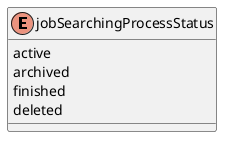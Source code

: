 @startuml "enum for jobSearchingProcess status"
    enum jobSearchingProcessStatus {
        active
        archived
        finished
        deleted
    }
@enduml